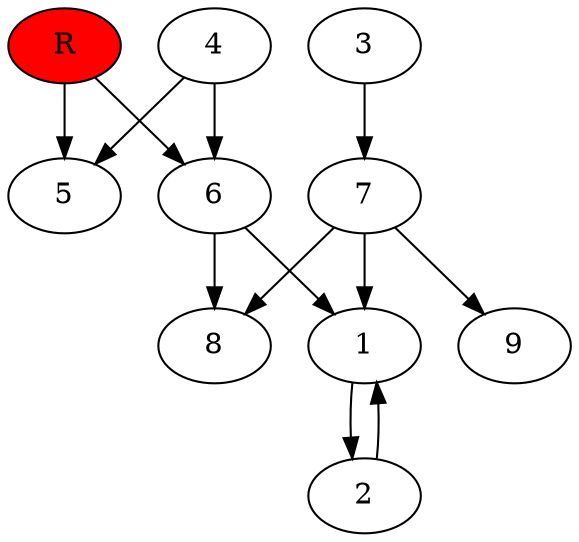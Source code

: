 digraph prb23330 {
	1
	2
	3
	4
	5
	6
	7
	8
	R [fillcolor="#ff0000" style=filled]
	1 -> 2
	2 -> 1
	3 -> 7
	4 -> 5
	4 -> 6
	6 -> 1
	6 -> 8
	7 -> 1
	7 -> 8
	7 -> 9
	R -> 5
	R -> 6
}
